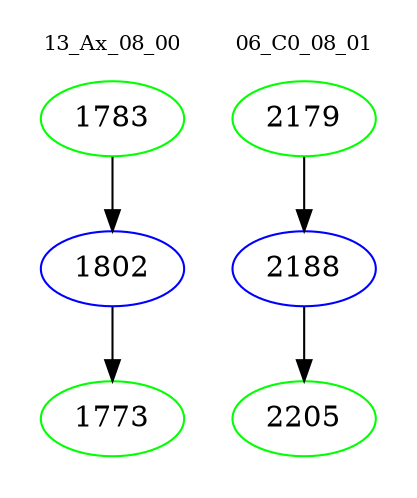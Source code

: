 digraph{
subgraph cluster_0 {
color = white
label = "13_Ax_08_00";
fontsize=10;
T0_1783 [label="1783", color="green"]
T0_1783 -> T0_1802 [color="black"]
T0_1802 [label="1802", color="blue"]
T0_1802 -> T0_1773 [color="black"]
T0_1773 [label="1773", color="green"]
}
subgraph cluster_1 {
color = white
label = "06_C0_08_01";
fontsize=10;
T1_2179 [label="2179", color="green"]
T1_2179 -> T1_2188 [color="black"]
T1_2188 [label="2188", color="blue"]
T1_2188 -> T1_2205 [color="black"]
T1_2205 [label="2205", color="green"]
}
}

